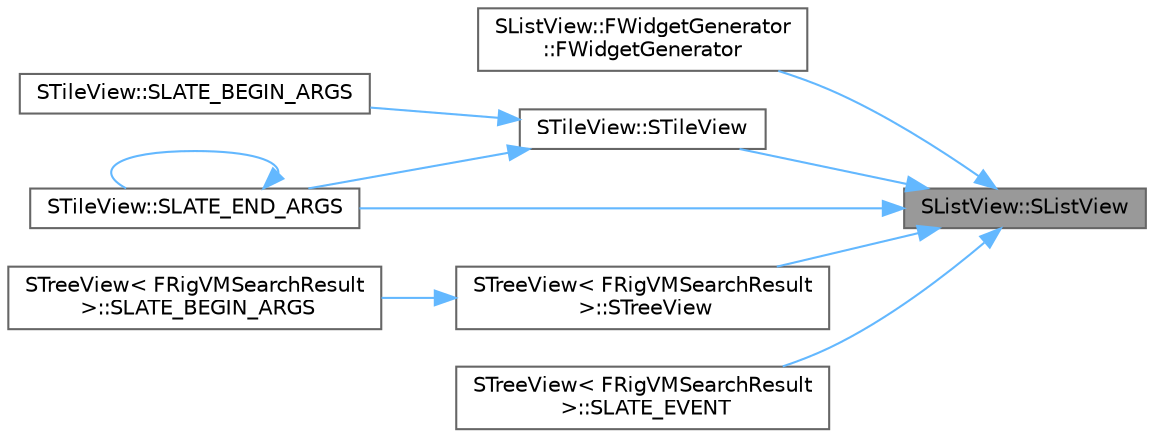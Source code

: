 digraph "SListView::SListView"
{
 // INTERACTIVE_SVG=YES
 // LATEX_PDF_SIZE
  bgcolor="transparent";
  edge [fontname=Helvetica,fontsize=10,labelfontname=Helvetica,labelfontsize=10];
  node [fontname=Helvetica,fontsize=10,shape=box,height=0.2,width=0.4];
  rankdir="RL";
  Node1 [id="Node000001",label="SListView::SListView",height=0.2,width=0.4,color="gray40", fillcolor="grey60", style="filled", fontcolor="black",tooltip=" "];
  Node1 -> Node2 [id="edge1_Node000001_Node000002",dir="back",color="steelblue1",style="solid",tooltip=" "];
  Node2 [id="Node000002",label="SListView::FWidgetGenerator\l::FWidgetGenerator",height=0.2,width=0.4,color="grey40", fillcolor="white", style="filled",URL="$d1/d10/classSListView_1_1FWidgetGenerator.html#afab641e75be55bb47c7cc98c472d033b",tooltip=" "];
  Node1 -> Node3 [id="edge2_Node000001_Node000003",dir="back",color="steelblue1",style="solid",tooltip=" "];
  Node3 [id="Node000003",label="STileView::STileView",height=0.2,width=0.4,color="grey40", fillcolor="white", style="filled",URL="$d0/d1a/classSTileView.html#a657eea1303e2bcdb62454ecacc247f57",tooltip=" "];
  Node3 -> Node4 [id="edge3_Node000003_Node000004",dir="back",color="steelblue1",style="solid",tooltip=" "];
  Node4 [id="Node000004",label="STileView::SLATE_BEGIN_ARGS",height=0.2,width=0.4,color="grey40", fillcolor="white", style="filled",URL="$d0/d1a/classSTileView.html#a235746fdebf4800a633e9e0f69c4c2f6",tooltip=" "];
  Node3 -> Node5 [id="edge4_Node000003_Node000005",dir="back",color="steelblue1",style="solid",tooltip=" "];
  Node5 [id="Node000005",label="STileView::SLATE_END_ARGS",height=0.2,width=0.4,color="grey40", fillcolor="white", style="filled",URL="$d0/d1a/classSTileView.html#a9257066b03ba2e226c859929058fa752",tooltip="Construct this widget."];
  Node5 -> Node5 [id="edge5_Node000005_Node000005",dir="back",color="steelblue1",style="solid",tooltip=" "];
  Node1 -> Node6 [id="edge6_Node000001_Node000006",dir="back",color="steelblue1",style="solid",tooltip=" "];
  Node6 [id="Node000006",label="STreeView\< FRigVMSearchResult\l \>::STreeView",height=0.2,width=0.4,color="grey40", fillcolor="white", style="filled",URL="$de/d1d/classSTreeView.html#a692ded9024b365a0aeaebe72bf4ee31c",tooltip=" "];
  Node6 -> Node7 [id="edge7_Node000006_Node000007",dir="back",color="steelblue1",style="solid",tooltip=" "];
  Node7 [id="Node000007",label="STreeView\< FRigVMSearchResult\l \>::SLATE_BEGIN_ARGS",height=0.2,width=0.4,color="grey40", fillcolor="white", style="filled",URL="$de/d1d/classSTreeView.html#a4946fde45457b0094dac47fe80fd4940",tooltip=" "];
  Node1 -> Node5 [id="edge8_Node000001_Node000005",dir="back",color="steelblue1",style="solid",tooltip=" "];
  Node1 -> Node8 [id="edge9_Node000001_Node000008",dir="back",color="steelblue1",style="solid",tooltip=" "];
  Node8 [id="Node000008",label="STreeView\< FRigVMSearchResult\l \>::SLATE_EVENT",height=0.2,width=0.4,color="grey40", fillcolor="white", style="filled",URL="$de/d1d/classSTreeView.html#ab5533ecc5e9515a4d4974b7acd940857",tooltip=" "];
}
